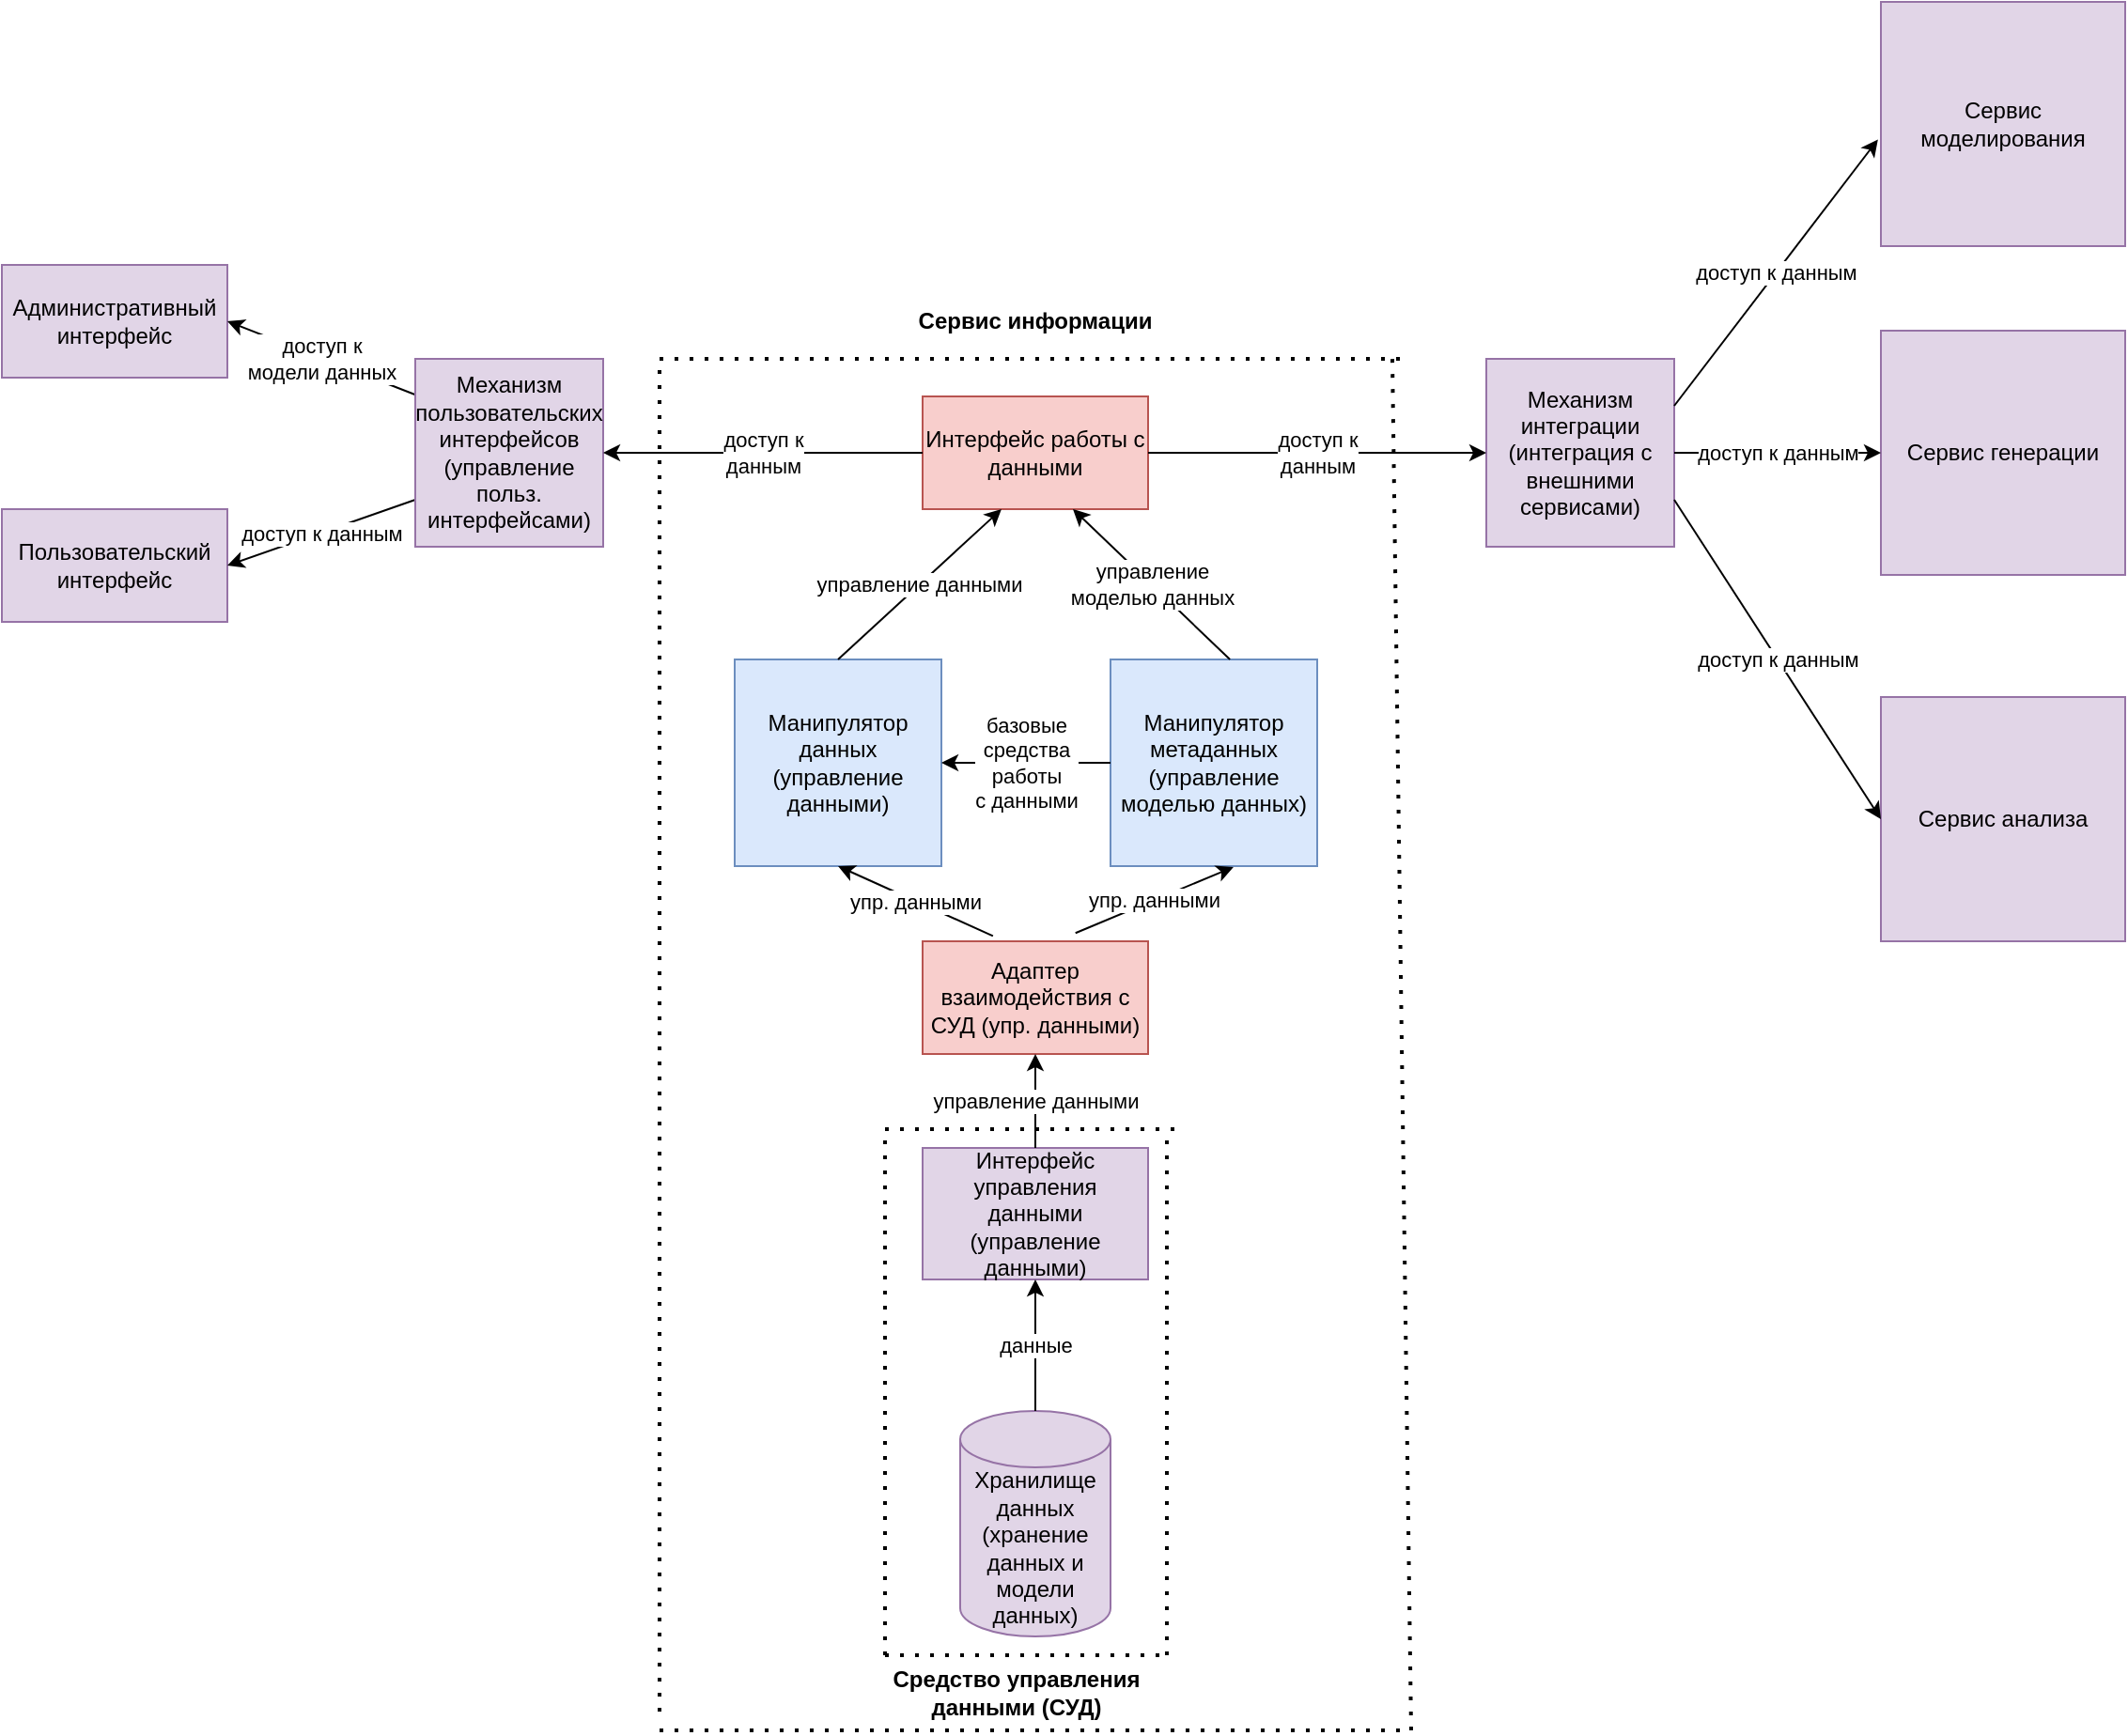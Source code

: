 <mxfile version="18.0.1" type="device"><diagram id="q_knIGfCY9K4de420smZ" name="Страница 1"><mxGraphModel dx="1865" dy="649" grid="1" gridSize="10" guides="1" tooltips="1" connect="1" arrows="1" fold="1" page="1" pageScale="1" pageWidth="827" pageHeight="1169" math="0" shadow="0"><root><mxCell id="0"/><mxCell id="1" parent="0"/><mxCell id="PCjDkvabO4wMC-jZG9WF-3" value="Интерфейс работы с данными" style="rounded=0;whiteSpace=wrap;html=1;fillColor=#f8cecc;strokeColor=#b85450;" vertex="1" parent="1"><mxGeometry x="300" y="240" width="120" height="60" as="geometry"/></mxCell><mxCell id="PCjDkvabO4wMC-jZG9WF-9" value="Пользовательский интерфейс" style="rounded=0;whiteSpace=wrap;html=1;fillColor=#e1d5e7;strokeColor=#9673a6;" vertex="1" parent="1"><mxGeometry x="-190" y="300" width="120" height="60" as="geometry"/></mxCell><mxCell id="PCjDkvabO4wMC-jZG9WF-10" value="доступ к данным" style="endArrow=classic;html=1;rounded=0;entryX=1;entryY=0.5;entryDx=0;entryDy=0;exitX=0;exitY=0.75;exitDx=0;exitDy=0;" edge="1" parent="1" source="PCjDkvabO4wMC-jZG9WF-35" target="PCjDkvabO4wMC-jZG9WF-9"><mxGeometry width="50" height="50" relative="1" as="geometry"><mxPoint x="30" y="290" as="sourcePoint"/><mxPoint x="210" y="150" as="targetPoint"/></mxGeometry></mxCell><mxCell id="PCjDkvabO4wMC-jZG9WF-11" value="Административный интерфейс" style="rounded=0;whiteSpace=wrap;html=1;fillColor=#e1d5e7;strokeColor=#9673a6;" vertex="1" parent="1"><mxGeometry x="-190" y="170" width="120" height="60" as="geometry"/></mxCell><mxCell id="PCjDkvabO4wMC-jZG9WF-12" value="доступ к &lt;br&gt;модели данных" style="endArrow=classic;html=1;rounded=0;entryX=1;entryY=0.5;entryDx=0;entryDy=0;exitX=-0.002;exitY=0.19;exitDx=0;exitDy=0;exitPerimeter=0;" edge="1" parent="1" source="PCjDkvabO4wMC-jZG9WF-35" target="PCjDkvabO4wMC-jZG9WF-11"><mxGeometry width="50" height="50" relative="1" as="geometry"><mxPoint x="20" y="210" as="sourcePoint"/><mxPoint x="370" y="170" as="targetPoint"/></mxGeometry></mxCell><mxCell id="PCjDkvabO4wMC-jZG9WF-15" value="Хранилище данных (хранение данных и модели данных)" style="shape=cylinder3;whiteSpace=wrap;html=1;boundedLbl=1;backgroundOutline=1;size=15;fillColor=#e1d5e7;strokeColor=#9673a6;" vertex="1" parent="1"><mxGeometry x="320" y="780" width="80" height="120" as="geometry"/></mxCell><mxCell id="PCjDkvabO4wMC-jZG9WF-16" value="Интерфейс управления данными (управление данными)" style="rounded=0;whiteSpace=wrap;html=1;fillColor=#e1d5e7;strokeColor=#9673a6;" vertex="1" parent="1"><mxGeometry x="300" y="640" width="120" height="70" as="geometry"/></mxCell><mxCell id="PCjDkvabO4wMC-jZG9WF-17" value="данные" style="endArrow=classic;html=1;rounded=0;exitX=0.5;exitY=0;exitDx=0;exitDy=0;exitPerimeter=0;entryX=0.5;entryY=1;entryDx=0;entryDy=0;" edge="1" parent="1" source="PCjDkvabO4wMC-jZG9WF-15" target="PCjDkvabO4wMC-jZG9WF-16"><mxGeometry width="50" height="50" relative="1" as="geometry"><mxPoint x="350" y="770" as="sourcePoint"/><mxPoint x="400" y="720" as="targetPoint"/></mxGeometry></mxCell><mxCell id="PCjDkvabO4wMC-jZG9WF-19" value="Манипулятор метаданных (управление моделью данных)" style="whiteSpace=wrap;html=1;aspect=fixed;fillColor=#dae8fc;strokeColor=#6c8ebf;" vertex="1" parent="1"><mxGeometry x="400" y="380" width="110" height="110" as="geometry"/></mxCell><mxCell id="PCjDkvabO4wMC-jZG9WF-20" value="Манипулятор данных (управление данными)" style="whiteSpace=wrap;html=1;aspect=fixed;fillColor=#dae8fc;strokeColor=#6c8ebf;" vertex="1" parent="1"><mxGeometry x="200" y="380" width="110" height="110" as="geometry"/></mxCell><mxCell id="PCjDkvabO4wMC-jZG9WF-22" value="управление данными" style="endArrow=classic;html=1;rounded=0;exitX=0.5;exitY=0;exitDx=0;exitDy=0;entryX=0.35;entryY=1;entryDx=0;entryDy=0;entryPerimeter=0;" edge="1" parent="1" source="PCjDkvabO4wMC-jZG9WF-20" target="PCjDkvabO4wMC-jZG9WF-3"><mxGeometry width="50" height="50" relative="1" as="geometry"><mxPoint x="210" y="350" as="sourcePoint"/><mxPoint x="260" y="300" as="targetPoint"/></mxGeometry></mxCell><mxCell id="PCjDkvabO4wMC-jZG9WF-23" value="управление&lt;br&gt;моделью данных" style="endArrow=classic;html=1;rounded=0;exitX=0.578;exitY=0;exitDx=0;exitDy=0;exitPerimeter=0;" edge="1" parent="1" source="PCjDkvabO4wMC-jZG9WF-19"><mxGeometry width="50" height="50" relative="1" as="geometry"><mxPoint x="420" y="370" as="sourcePoint"/><mxPoint x="380" y="300" as="targetPoint"/></mxGeometry></mxCell><mxCell id="PCjDkvabO4wMC-jZG9WF-24" value="Сервис генерации" style="whiteSpace=wrap;html=1;aspect=fixed;fillColor=#e1d5e7;strokeColor=#9673a6;" vertex="1" parent="1"><mxGeometry x="810" y="205" width="130" height="130" as="geometry"/></mxCell><mxCell id="PCjDkvabO4wMC-jZG9WF-25" value="Сервис анализа" style="whiteSpace=wrap;html=1;aspect=fixed;fillColor=#e1d5e7;strokeColor=#9673a6;" vertex="1" parent="1"><mxGeometry x="810" y="400" width="130" height="130" as="geometry"/></mxCell><mxCell id="PCjDkvabO4wMC-jZG9WF-26" value="Сервис моделирования" style="whiteSpace=wrap;html=1;aspect=fixed;fillColor=#e1d5e7;strokeColor=#9673a6;" vertex="1" parent="1"><mxGeometry x="810" y="30" width="130" height="130" as="geometry"/></mxCell><mxCell id="PCjDkvabO4wMC-jZG9WF-27" value="базовые&lt;br&gt;средства&lt;br&gt;работы&lt;br&gt;с данными" style="endArrow=classic;html=1;rounded=0;exitX=0;exitY=0.5;exitDx=0;exitDy=0;entryX=1;entryY=0.5;entryDx=0;entryDy=0;" edge="1" parent="1" source="PCjDkvabO4wMC-jZG9WF-19" target="PCjDkvabO4wMC-jZG9WF-20"><mxGeometry width="50" height="50" relative="1" as="geometry"><mxPoint x="330" y="460" as="sourcePoint"/><mxPoint x="380" y="410" as="targetPoint"/></mxGeometry></mxCell><mxCell id="PCjDkvabO4wMC-jZG9WF-29" value="Механизм интеграции (интеграция с внешними сервисами)" style="whiteSpace=wrap;html=1;aspect=fixed;fillColor=#e1d5e7;strokeColor=#9673a6;" vertex="1" parent="1"><mxGeometry x="600" y="220" width="100" height="100" as="geometry"/></mxCell><mxCell id="PCjDkvabO4wMC-jZG9WF-30" value="доступ к данным" style="endArrow=classic;html=1;rounded=0;exitX=1;exitY=0.25;exitDx=0;exitDy=0;entryX=-0.012;entryY=0.563;entryDx=0;entryDy=0;entryPerimeter=0;" edge="1" parent="1" source="PCjDkvabO4wMC-jZG9WF-29" target="PCjDkvabO4wMC-jZG9WF-26"><mxGeometry width="50" height="50" relative="1" as="geometry"><mxPoint x="690" y="140" as="sourcePoint"/><mxPoint x="740" y="90" as="targetPoint"/></mxGeometry></mxCell><mxCell id="PCjDkvabO4wMC-jZG9WF-31" value="доступ к&lt;br&gt;данным" style="endArrow=classic;html=1;rounded=0;exitX=1;exitY=0.5;exitDx=0;exitDy=0;entryX=0;entryY=0.5;entryDx=0;entryDy=0;" edge="1" parent="1" source="PCjDkvabO4wMC-jZG9WF-3" target="PCjDkvabO4wMC-jZG9WF-29"><mxGeometry width="50" height="50" relative="1" as="geometry"><mxPoint x="420" y="220" as="sourcePoint"/><mxPoint x="470" y="170" as="targetPoint"/></mxGeometry></mxCell><mxCell id="PCjDkvabO4wMC-jZG9WF-32" value="доступ к данным" style="endArrow=classic;html=1;rounded=0;exitX=1;exitY=0.5;exitDx=0;exitDy=0;entryX=0;entryY=0.5;entryDx=0;entryDy=0;" edge="1" parent="1" source="PCjDkvabO4wMC-jZG9WF-29" target="PCjDkvabO4wMC-jZG9WF-24"><mxGeometry width="50" height="50" relative="1" as="geometry"><mxPoint x="740" y="300" as="sourcePoint"/><mxPoint x="790" y="250" as="targetPoint"/></mxGeometry></mxCell><mxCell id="PCjDkvabO4wMC-jZG9WF-33" value="доступ к данным" style="endArrow=classic;html=1;rounded=0;exitX=1;exitY=0.75;exitDx=0;exitDy=0;entryX=0;entryY=0.5;entryDx=0;entryDy=0;" edge="1" parent="1" source="PCjDkvabO4wMC-jZG9WF-29" target="PCjDkvabO4wMC-jZG9WF-25"><mxGeometry width="50" height="50" relative="1" as="geometry"><mxPoint x="730" y="430" as="sourcePoint"/><mxPoint x="780" y="380" as="targetPoint"/></mxGeometry></mxCell><mxCell id="PCjDkvabO4wMC-jZG9WF-35" value="Механизм пользовательских интерфейсов (управление польз. интерфейсами)" style="whiteSpace=wrap;html=1;aspect=fixed;fillColor=#e1d5e7;strokeColor=#9673a6;" vertex="1" parent="1"><mxGeometry x="30" y="220" width="100" height="100" as="geometry"/></mxCell><mxCell id="PCjDkvabO4wMC-jZG9WF-36" value="доступ к&lt;br&gt;данным" style="endArrow=classic;html=1;rounded=0;exitX=0;exitY=0.5;exitDx=0;exitDy=0;entryX=1;entryY=0.5;entryDx=0;entryDy=0;" edge="1" parent="1" source="PCjDkvabO4wMC-jZG9WF-3" target="PCjDkvabO4wMC-jZG9WF-35"><mxGeometry width="50" height="50" relative="1" as="geometry"><mxPoint x="230" y="250" as="sourcePoint"/><mxPoint x="280" y="200" as="targetPoint"/></mxGeometry></mxCell><mxCell id="PCjDkvabO4wMC-jZG9WF-37" value="" style="endArrow=none;dashed=1;html=1;dashPattern=1 3;strokeWidth=2;rounded=0;" edge="1" parent="1"><mxGeometry width="50" height="50" relative="1" as="geometry"><mxPoint x="160" y="940" as="sourcePoint"/><mxPoint x="160" y="220" as="targetPoint"/></mxGeometry></mxCell><mxCell id="PCjDkvabO4wMC-jZG9WF-40" value="" style="endArrow=none;dashed=1;html=1;dashPattern=1 3;strokeWidth=2;rounded=0;" edge="1" parent="1"><mxGeometry width="50" height="50" relative="1" as="geometry"><mxPoint x="160" y="950" as="sourcePoint"/><mxPoint x="560" y="950" as="targetPoint"/></mxGeometry></mxCell><mxCell id="PCjDkvabO4wMC-jZG9WF-41" value="" style="endArrow=none;dashed=1;html=1;dashPattern=1 3;strokeWidth=2;rounded=0;" edge="1" parent="1"><mxGeometry width="50" height="50" relative="1" as="geometry"><mxPoint x="160" y="220" as="sourcePoint"/><mxPoint x="560" y="220" as="targetPoint"/></mxGeometry></mxCell><mxCell id="PCjDkvabO4wMC-jZG9WF-42" value="" style="endArrow=none;dashed=1;html=1;dashPattern=1 3;strokeWidth=2;rounded=0;" edge="1" parent="1"><mxGeometry width="50" height="50" relative="1" as="geometry"><mxPoint x="560" y="950" as="sourcePoint"/><mxPoint x="550" y="220" as="targetPoint"/></mxGeometry></mxCell><mxCell id="PCjDkvabO4wMC-jZG9WF-43" value="" style="endArrow=none;dashed=1;html=1;dashPattern=1 3;strokeWidth=2;rounded=0;" edge="1" parent="1"><mxGeometry width="50" height="50" relative="1" as="geometry"><mxPoint x="280" y="630" as="sourcePoint"/><mxPoint x="440" y="630" as="targetPoint"/></mxGeometry></mxCell><mxCell id="PCjDkvabO4wMC-jZG9WF-44" value="" style="endArrow=none;dashed=1;html=1;dashPattern=1 3;strokeWidth=2;rounded=0;" edge="1" parent="1"><mxGeometry width="50" height="50" relative="1" as="geometry"><mxPoint x="280" y="910" as="sourcePoint"/><mxPoint x="280" y="630" as="targetPoint"/></mxGeometry></mxCell><mxCell id="PCjDkvabO4wMC-jZG9WF-45" value="" style="endArrow=none;dashed=1;html=1;dashPattern=1 3;strokeWidth=2;rounded=0;" edge="1" parent="1"><mxGeometry width="50" height="50" relative="1" as="geometry"><mxPoint x="280" y="910" as="sourcePoint"/><mxPoint x="430" y="910" as="targetPoint"/></mxGeometry></mxCell><mxCell id="PCjDkvabO4wMC-jZG9WF-46" value="" style="endArrow=none;dashed=1;html=1;dashPattern=1 3;strokeWidth=2;rounded=0;" edge="1" parent="1"><mxGeometry width="50" height="50" relative="1" as="geometry"><mxPoint x="430" y="910" as="sourcePoint"/><mxPoint x="430" y="630" as="targetPoint"/></mxGeometry></mxCell><mxCell id="PCjDkvabO4wMC-jZG9WF-47" value="Адаптер взаимодействия с СУД (упр. данными)" style="rounded=0;whiteSpace=wrap;html=1;fillColor=#f8cecc;strokeColor=#b85450;" vertex="1" parent="1"><mxGeometry x="300" y="530" width="120" height="60" as="geometry"/></mxCell><mxCell id="PCjDkvabO4wMC-jZG9WF-48" value="управление данными" style="endArrow=classic;html=1;rounded=0;exitX=0.5;exitY=0;exitDx=0;exitDy=0;entryX=0.5;entryY=1;entryDx=0;entryDy=0;" edge="1" parent="1" source="PCjDkvabO4wMC-jZG9WF-16" target="PCjDkvabO4wMC-jZG9WF-47"><mxGeometry width="50" height="50" relative="1" as="geometry"><mxPoint x="280" y="650" as="sourcePoint"/><mxPoint x="330" y="600" as="targetPoint"/></mxGeometry></mxCell><mxCell id="PCjDkvabO4wMC-jZG9WF-49" value="упр. данными" style="endArrow=classic;html=1;rounded=0;exitX=0.312;exitY=-0.047;exitDx=0;exitDy=0;exitPerimeter=0;entryX=0.5;entryY=1;entryDx=0;entryDy=0;" edge="1" parent="1" source="PCjDkvabO4wMC-jZG9WF-47" target="PCjDkvabO4wMC-jZG9WF-20"><mxGeometry width="50" height="50" relative="1" as="geometry"><mxPoint x="220" y="560" as="sourcePoint"/><mxPoint x="270" y="510" as="targetPoint"/></mxGeometry></mxCell><mxCell id="PCjDkvabO4wMC-jZG9WF-50" value="упр. данными" style="endArrow=classic;html=1;rounded=0;exitX=0.678;exitY=-0.073;exitDx=0;exitDy=0;exitPerimeter=0;entryX=0.595;entryY=1.004;entryDx=0;entryDy=0;entryPerimeter=0;" edge="1" parent="1" source="PCjDkvabO4wMC-jZG9WF-47" target="PCjDkvabO4wMC-jZG9WF-19"><mxGeometry width="50" height="50" relative="1" as="geometry"><mxPoint x="450" y="550" as="sourcePoint"/><mxPoint x="500" y="500" as="targetPoint"/></mxGeometry></mxCell><mxCell id="PCjDkvabO4wMC-jZG9WF-54" value="&lt;b&gt;Средство управления данными (СУД)&lt;/b&gt;" style="text;html=1;strokeColor=none;fillColor=none;align=center;verticalAlign=middle;whiteSpace=wrap;rounded=0;" vertex="1" parent="1"><mxGeometry x="280" y="920" width="140" height="20" as="geometry"/></mxCell><mxCell id="PCjDkvabO4wMC-jZG9WF-55" value="&lt;b&gt;Сервис информации&lt;/b&gt;" style="text;html=1;strokeColor=none;fillColor=none;align=center;verticalAlign=middle;whiteSpace=wrap;rounded=0;" vertex="1" parent="1"><mxGeometry x="190" y="180" width="340" height="40" as="geometry"/></mxCell></root></mxGraphModel></diagram></mxfile>